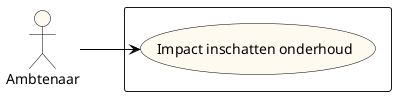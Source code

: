 @startuml
left to right direction

skinparam usecase {
  BackgroundColor FloralWhite
  BorderColor Black
  ArrowColor Black
}


skinparam actor {
  BackgroundColor FloralWhite
  BorderColor Black
  ArrowColor Black
}

actor Ambtenaar as a

rectangle  {
  usecase "Impact inschatten onderhoud" as UC1
}

a --> UC1
@enduml

